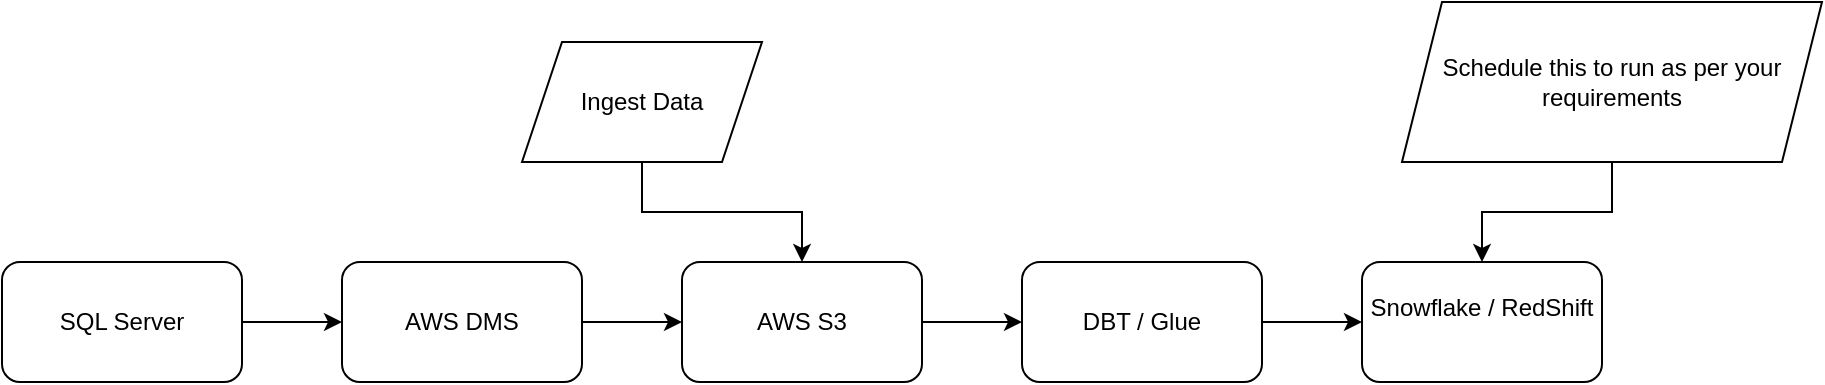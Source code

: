 <mxfile version="26.2.14">
  <diagram name="Page-1" id="UZ0DBisCfOT1FpZLd8L1">
    <mxGraphModel dx="1212" dy="1080" grid="1" gridSize="10" guides="1" tooltips="1" connect="1" arrows="1" fold="1" page="1" pageScale="1" pageWidth="1100" pageHeight="850" math="0" shadow="0">
      <root>
        <mxCell id="0" />
        <mxCell id="1" parent="0" />
        <mxCell id="rV8Io17sKfJhON2tUnk4-9" value="" style="edgeStyle=orthogonalEdgeStyle;rounded=0;orthogonalLoop=1;jettySize=auto;html=1;" edge="1" parent="1" source="rV8Io17sKfJhON2tUnk4-3" target="rV8Io17sKfJhON2tUnk4-4">
          <mxGeometry relative="1" as="geometry" />
        </mxCell>
        <mxCell id="rV8Io17sKfJhON2tUnk4-3" value="SQL Server" style="rounded=1;whiteSpace=wrap;html=1;" vertex="1" parent="1">
          <mxGeometry x="30" y="220" width="120" height="60" as="geometry" />
        </mxCell>
        <mxCell id="rV8Io17sKfJhON2tUnk4-10" value="" style="edgeStyle=orthogonalEdgeStyle;rounded=0;orthogonalLoop=1;jettySize=auto;html=1;" edge="1" parent="1" source="rV8Io17sKfJhON2tUnk4-4" target="rV8Io17sKfJhON2tUnk4-5">
          <mxGeometry relative="1" as="geometry" />
        </mxCell>
        <mxCell id="rV8Io17sKfJhON2tUnk4-4" value="AWS DMS" style="rounded=1;whiteSpace=wrap;html=1;" vertex="1" parent="1">
          <mxGeometry x="200" y="220" width="120" height="60" as="geometry" />
        </mxCell>
        <mxCell id="rV8Io17sKfJhON2tUnk4-11" value="" style="edgeStyle=orthogonalEdgeStyle;rounded=0;orthogonalLoop=1;jettySize=auto;html=1;" edge="1" parent="1" source="rV8Io17sKfJhON2tUnk4-5" target="rV8Io17sKfJhON2tUnk4-6">
          <mxGeometry relative="1" as="geometry" />
        </mxCell>
        <mxCell id="rV8Io17sKfJhON2tUnk4-5" value="AWS S3" style="rounded=1;whiteSpace=wrap;html=1;" vertex="1" parent="1">
          <mxGeometry x="370" y="220" width="120" height="60" as="geometry" />
        </mxCell>
        <mxCell id="rV8Io17sKfJhON2tUnk4-12" value="" style="edgeStyle=orthogonalEdgeStyle;rounded=0;orthogonalLoop=1;jettySize=auto;html=1;" edge="1" parent="1" source="rV8Io17sKfJhON2tUnk4-6" target="rV8Io17sKfJhON2tUnk4-7">
          <mxGeometry relative="1" as="geometry" />
        </mxCell>
        <mxCell id="rV8Io17sKfJhON2tUnk4-6" value="DBT / Glue" style="rounded=1;whiteSpace=wrap;html=1;" vertex="1" parent="1">
          <mxGeometry x="540" y="220" width="120" height="60" as="geometry" />
        </mxCell>
        <mxCell id="rV8Io17sKfJhON2tUnk4-7" value="Snowflake / RedShift&lt;div&gt;&lt;br&gt;&lt;/div&gt;" style="rounded=1;whiteSpace=wrap;html=1;" vertex="1" parent="1">
          <mxGeometry x="710" y="220" width="120" height="60" as="geometry" />
        </mxCell>
        <mxCell id="rV8Io17sKfJhON2tUnk4-14" value="" style="edgeStyle=orthogonalEdgeStyle;rounded=0;orthogonalLoop=1;jettySize=auto;html=1;" edge="1" parent="1" source="rV8Io17sKfJhON2tUnk4-13" target="rV8Io17sKfJhON2tUnk4-5">
          <mxGeometry relative="1" as="geometry" />
        </mxCell>
        <mxCell id="rV8Io17sKfJhON2tUnk4-13" value="Ingest Data" style="shape=parallelogram;perimeter=parallelogramPerimeter;whiteSpace=wrap;html=1;fixedSize=1;" vertex="1" parent="1">
          <mxGeometry x="290" y="110" width="120" height="60" as="geometry" />
        </mxCell>
        <mxCell id="rV8Io17sKfJhON2tUnk4-16" value="" style="edgeStyle=orthogonalEdgeStyle;rounded=0;orthogonalLoop=1;jettySize=auto;html=1;" edge="1" parent="1" source="rV8Io17sKfJhON2tUnk4-15" target="rV8Io17sKfJhON2tUnk4-7">
          <mxGeometry relative="1" as="geometry" />
        </mxCell>
        <mxCell id="rV8Io17sKfJhON2tUnk4-15" value="Schedule this to run as per your requirements" style="shape=parallelogram;perimeter=parallelogramPerimeter;whiteSpace=wrap;html=1;fixedSize=1;" vertex="1" parent="1">
          <mxGeometry x="730" y="90" width="210" height="80" as="geometry" />
        </mxCell>
      </root>
    </mxGraphModel>
  </diagram>
</mxfile>
